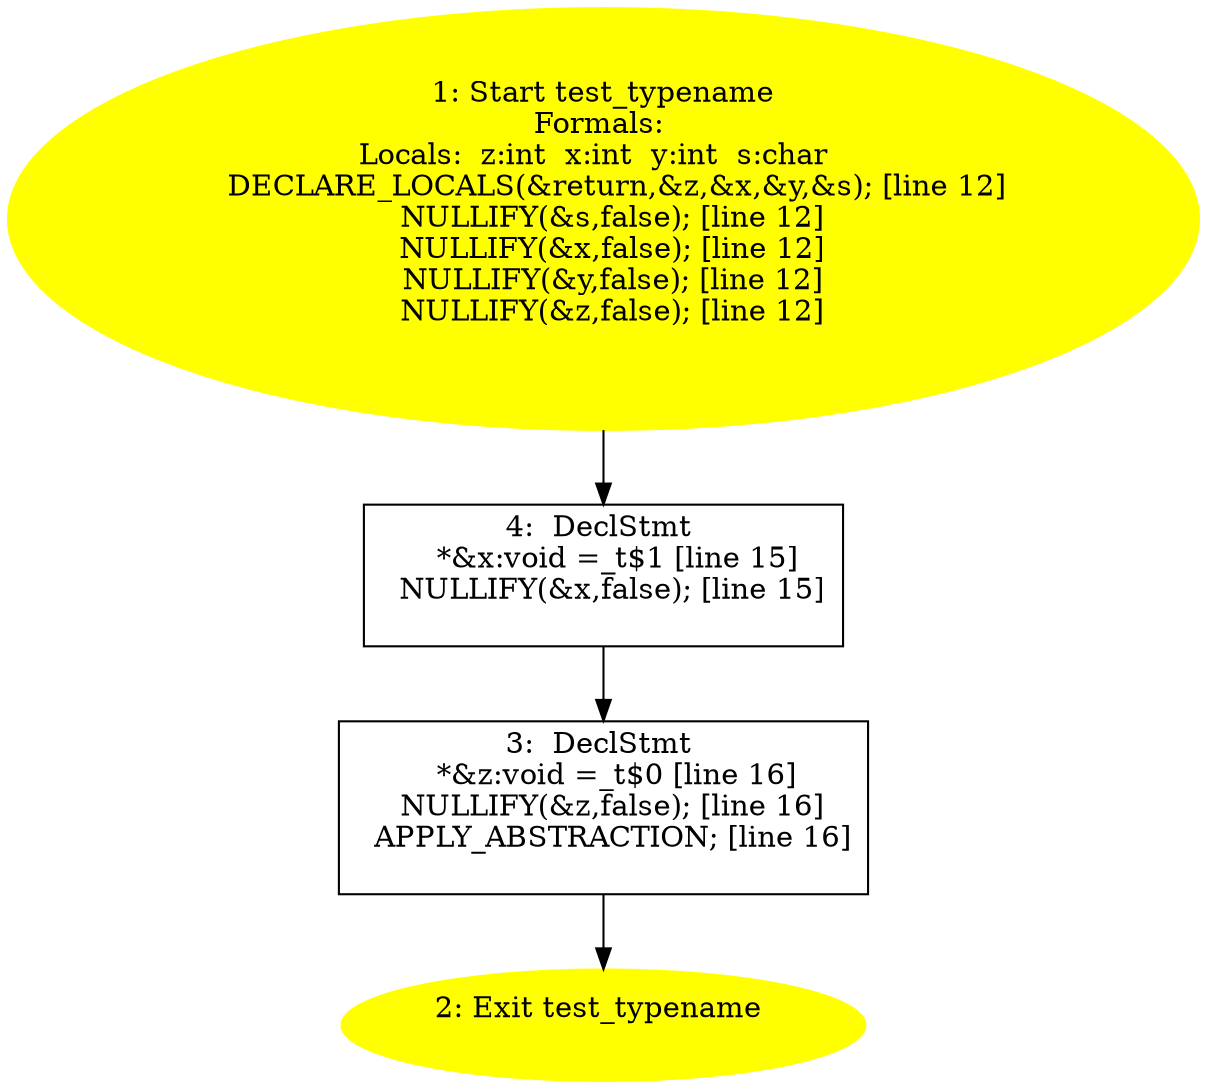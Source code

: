 digraph iCFG {
4 [label="4:  DeclStmt \n   *&x:void =_t$1 [line 15]\n  NULLIFY(&x,false); [line 15]\n " shape="box"]
	

	 4 -> 3 ;
3 [label="3:  DeclStmt \n   *&z:void =_t$0 [line 16]\n  NULLIFY(&z,false); [line 16]\n  APPLY_ABSTRACTION; [line 16]\n " shape="box"]
	

	 3 -> 2 ;
2 [label="2: Exit test_typename \n  " color=yellow style=filled]
	

1 [label="1: Start test_typename\nFormals: \nLocals:  z:int  x:int  y:int  s:char  \n   DECLARE_LOCALS(&return,&z,&x,&y,&s); [line 12]\n  NULLIFY(&s,false); [line 12]\n  NULLIFY(&x,false); [line 12]\n  NULLIFY(&y,false); [line 12]\n  NULLIFY(&z,false); [line 12]\n " color=yellow style=filled]
	

	 1 -> 4 ;
}
